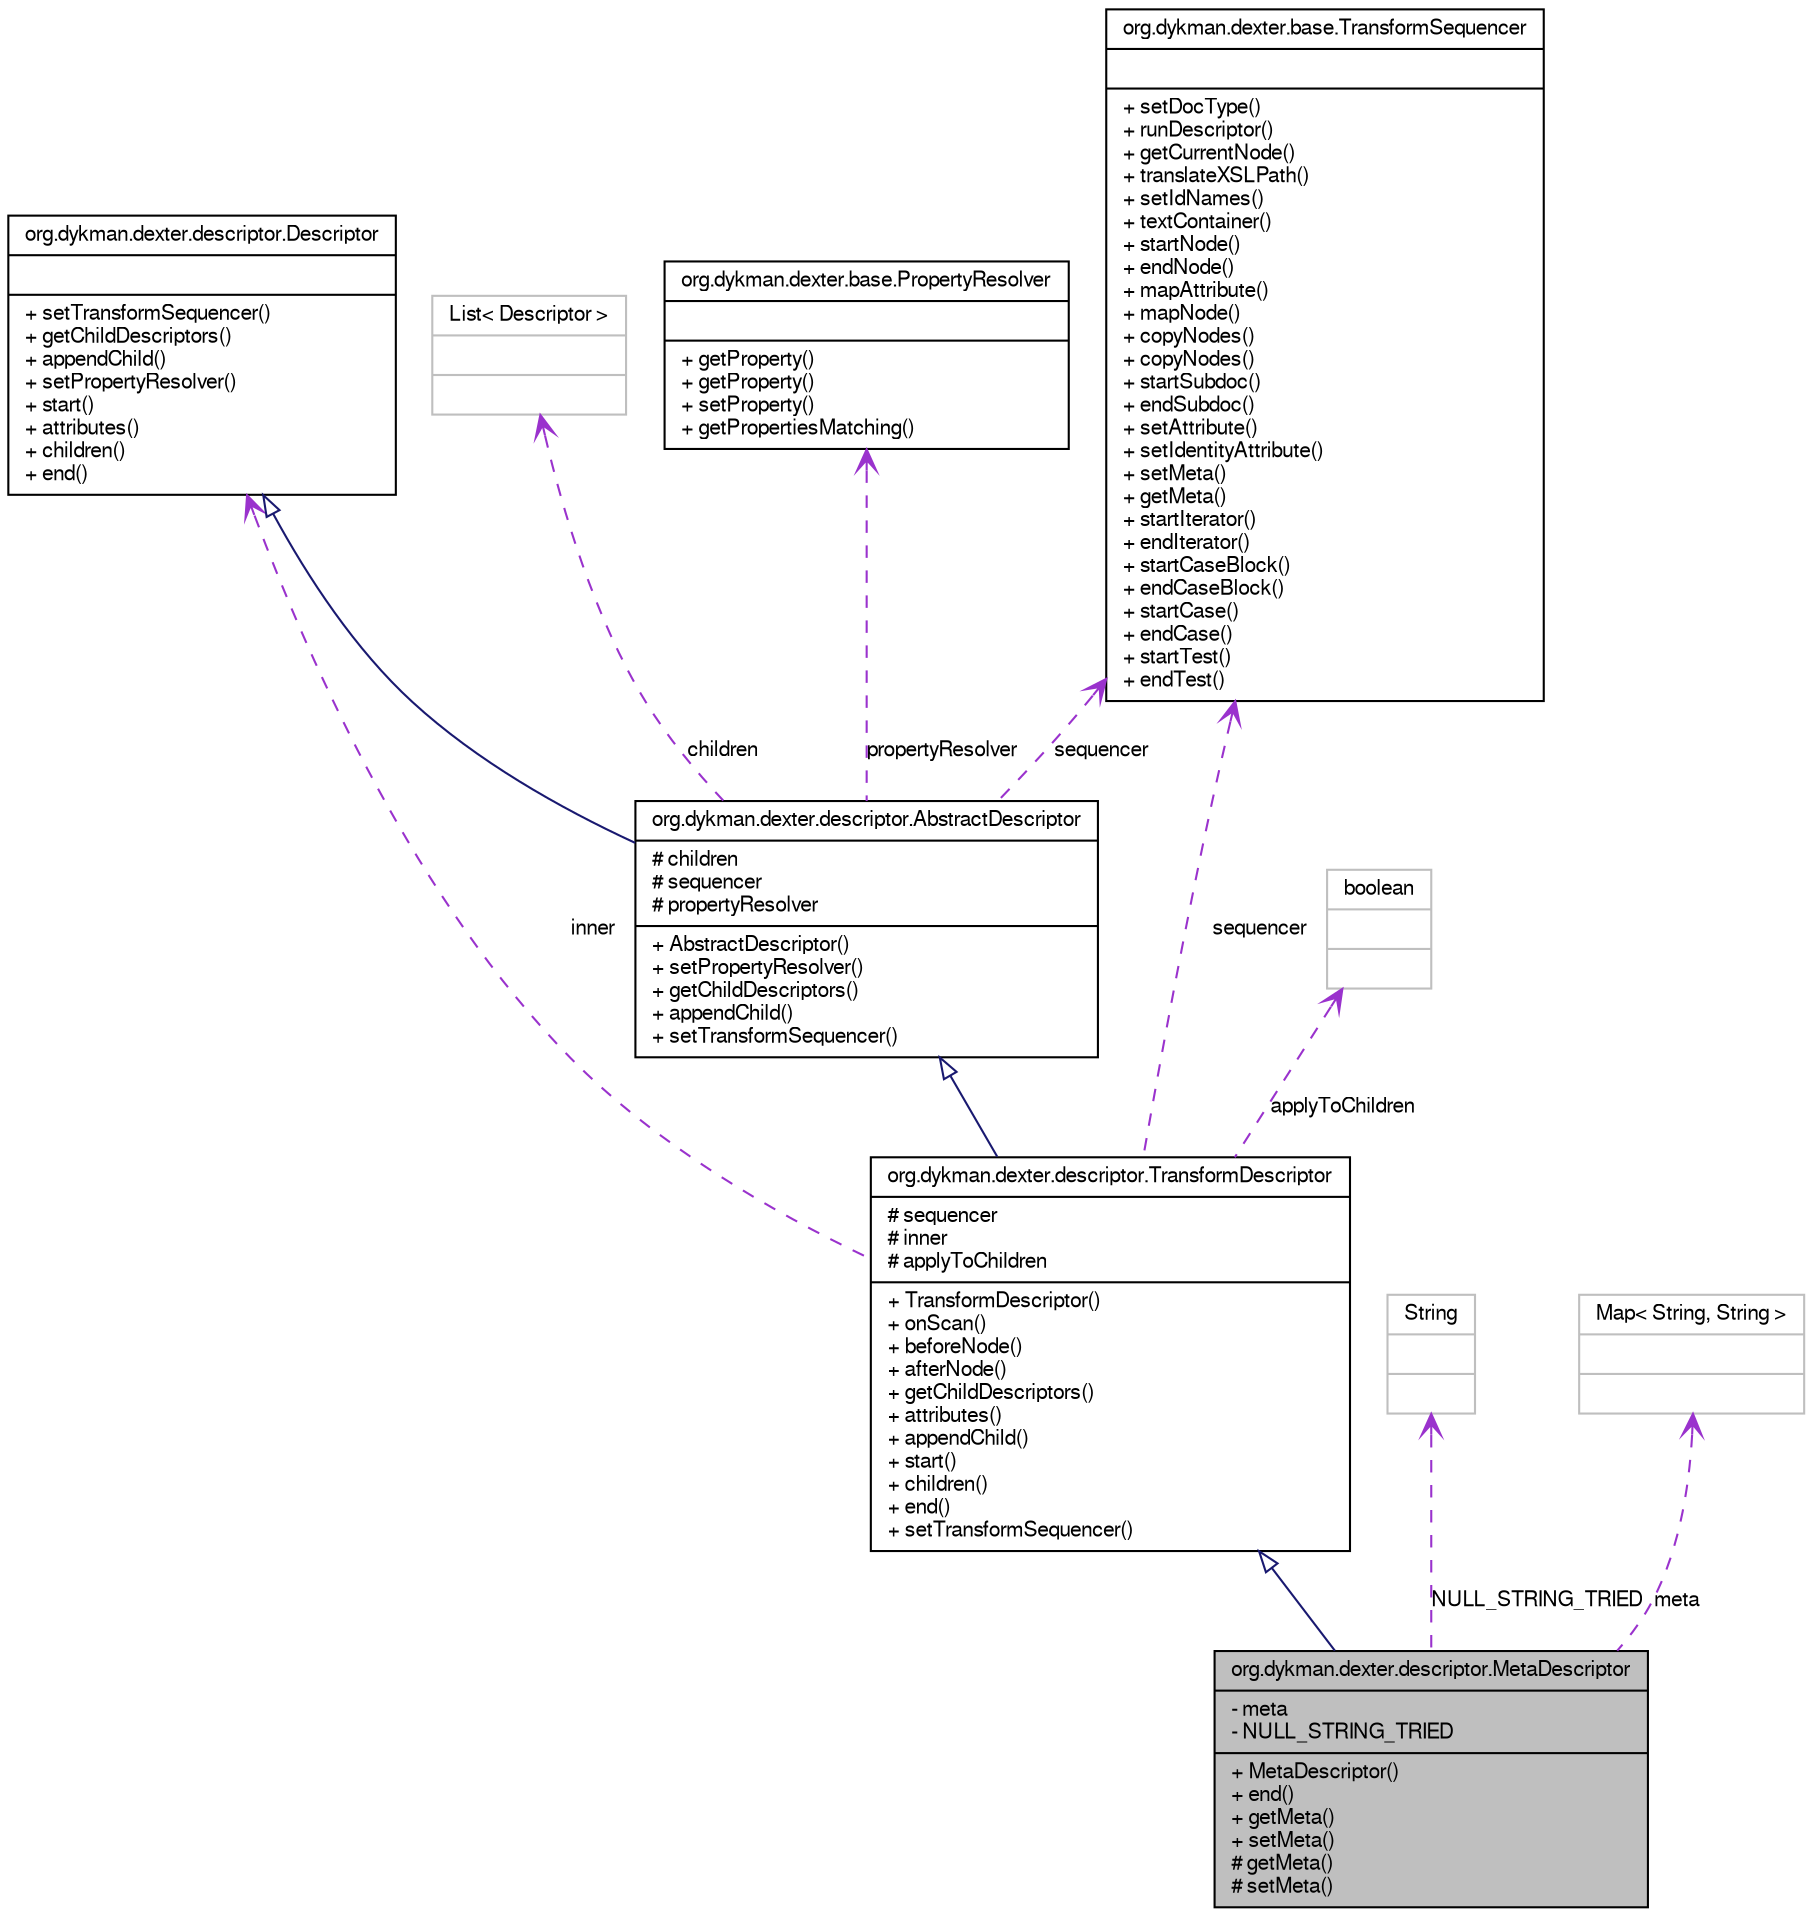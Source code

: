 digraph G
{
  bgcolor="transparent";
  edge [fontname="FreeSans",fontsize=10,labelfontname="FreeSans",labelfontsize=10];
  node [fontname="FreeSans",fontsize=10,shape=record];
  Node1 [label="{org.dykman.dexter.descriptor.MetaDescriptor\n|- meta\l- NULL_STRING_TRIED\l|+ MetaDescriptor()\l+ end()\l+ getMeta()\l+ setMeta()\l# getMeta()\l# setMeta()\l}",height=0.2,width=0.4,color="black", fillcolor="grey75", style="filled" fontcolor="black"];
  Node2 -> Node1 [dir=back,color="midnightblue",fontsize=10,style="solid",arrowtail="empty",fontname="FreeSans"];
  Node2 [label="{org.dykman.dexter.descriptor.TransformDescriptor\n|# sequencer\l# inner\l# applyToChildren\l|+ TransformDescriptor()\l+ onScan()\l+ beforeNode()\l+ afterNode()\l+ getChildDescriptors()\l+ attributes()\l+ appendChild()\l+ start()\l+ children()\l+ end()\l+ setTransformSequencer()\l}",height=0.2,width=0.4,color="black",URL="$classorg_1_1dykman_1_1dexter_1_1descriptor_1_1TransformDescriptor.html"];
  Node3 -> Node2 [dir=back,color="midnightblue",fontsize=10,style="solid",arrowtail="empty",fontname="FreeSans"];
  Node3 [label="{org.dykman.dexter.descriptor.AbstractDescriptor\n|# children\l# sequencer\l# propertyResolver\l|+ AbstractDescriptor()\l+ setPropertyResolver()\l+ getChildDescriptors()\l+ appendChild()\l+ setTransformSequencer()\l}",height=0.2,width=0.4,color="black",URL="$classorg_1_1dykman_1_1dexter_1_1descriptor_1_1AbstractDescriptor.html"];
  Node4 -> Node3 [dir=back,color="midnightblue",fontsize=10,style="solid",arrowtail="empty",fontname="FreeSans"];
  Node4 [label="{org.dykman.dexter.descriptor.Descriptor\n||+ setTransformSequencer()\l+ getChildDescriptors()\l+ appendChild()\l+ setPropertyResolver()\l+ start()\l+ attributes()\l+ children()\l+ end()\l}",height=0.2,width=0.4,color="black",URL="$interfaceorg_1_1dykman_1_1dexter_1_1descriptor_1_1Descriptor.html"];
  Node5 -> Node3 [dir=back,color="darkorchid3",fontsize=10,style="dashed",label="propertyResolver",arrowtail="open",fontname="FreeSans"];
  Node5 [label="{org.dykman.dexter.base.PropertyResolver\n||+ getProperty()\l+ getProperty()\l+ setProperty()\l+ getPropertiesMatching()\l}",height=0.2,width=0.4,color="black",URL="$interfaceorg_1_1dykman_1_1dexter_1_1base_1_1PropertyResolver.html"];
  Node6 -> Node3 [dir=back,color="darkorchid3",fontsize=10,style="dashed",label="sequencer",arrowtail="open",fontname="FreeSans"];
  Node6 [label="{org.dykman.dexter.base.TransformSequencer\n||+ setDocType()\l+ runDescriptor()\l+ getCurrentNode()\l+ translateXSLPath()\l+ setIdNames()\l+ textContainer()\l+ startNode()\l+ endNode()\l+ mapAttribute()\l+ mapNode()\l+ copyNodes()\l+ copyNodes()\l+ startSubdoc()\l+ endSubdoc()\l+ setAttribute()\l+ setIdentityAttribute()\l+ setMeta()\l+ getMeta()\l+ startIterator()\l+ endIterator()\l+ startCaseBlock()\l+ endCaseBlock()\l+ startCase()\l+ endCase()\l+ startTest()\l+ endTest()\l}",height=0.2,width=0.4,color="black",URL="$interfaceorg_1_1dykman_1_1dexter_1_1base_1_1TransformSequencer.html"];
  Node7 -> Node3 [dir=back,color="darkorchid3",fontsize=10,style="dashed",label="children",arrowtail="open",fontname="FreeSans"];
  Node7 [label="{List\< Descriptor \>\n||}",height=0.2,width=0.4,color="grey75"];
  Node6 -> Node2 [dir=back,color="darkorchid3",fontsize=10,style="dashed",label="sequencer",arrowtail="open",fontname="FreeSans"];
  Node4 -> Node2 [dir=back,color="darkorchid3",fontsize=10,style="dashed",label="inner",arrowtail="open",fontname="FreeSans"];
  Node8 -> Node2 [dir=back,color="darkorchid3",fontsize=10,style="dashed",label="applyToChildren",arrowtail="open",fontname="FreeSans"];
  Node8 [label="{boolean\n||}",height=0.2,width=0.4,color="grey75"];
  Node9 -> Node1 [dir=back,color="darkorchid3",fontsize=10,style="dashed",label="NULL_STRING_TRIED",arrowtail="open",fontname="FreeSans"];
  Node9 [label="{String\n||}",height=0.2,width=0.4,color="grey75"];
  Node10 -> Node1 [dir=back,color="darkorchid3",fontsize=10,style="dashed",label="meta",arrowtail="open",fontname="FreeSans"];
  Node10 [label="{Map\< String, String \>\n||}",height=0.2,width=0.4,color="grey75"];
}
